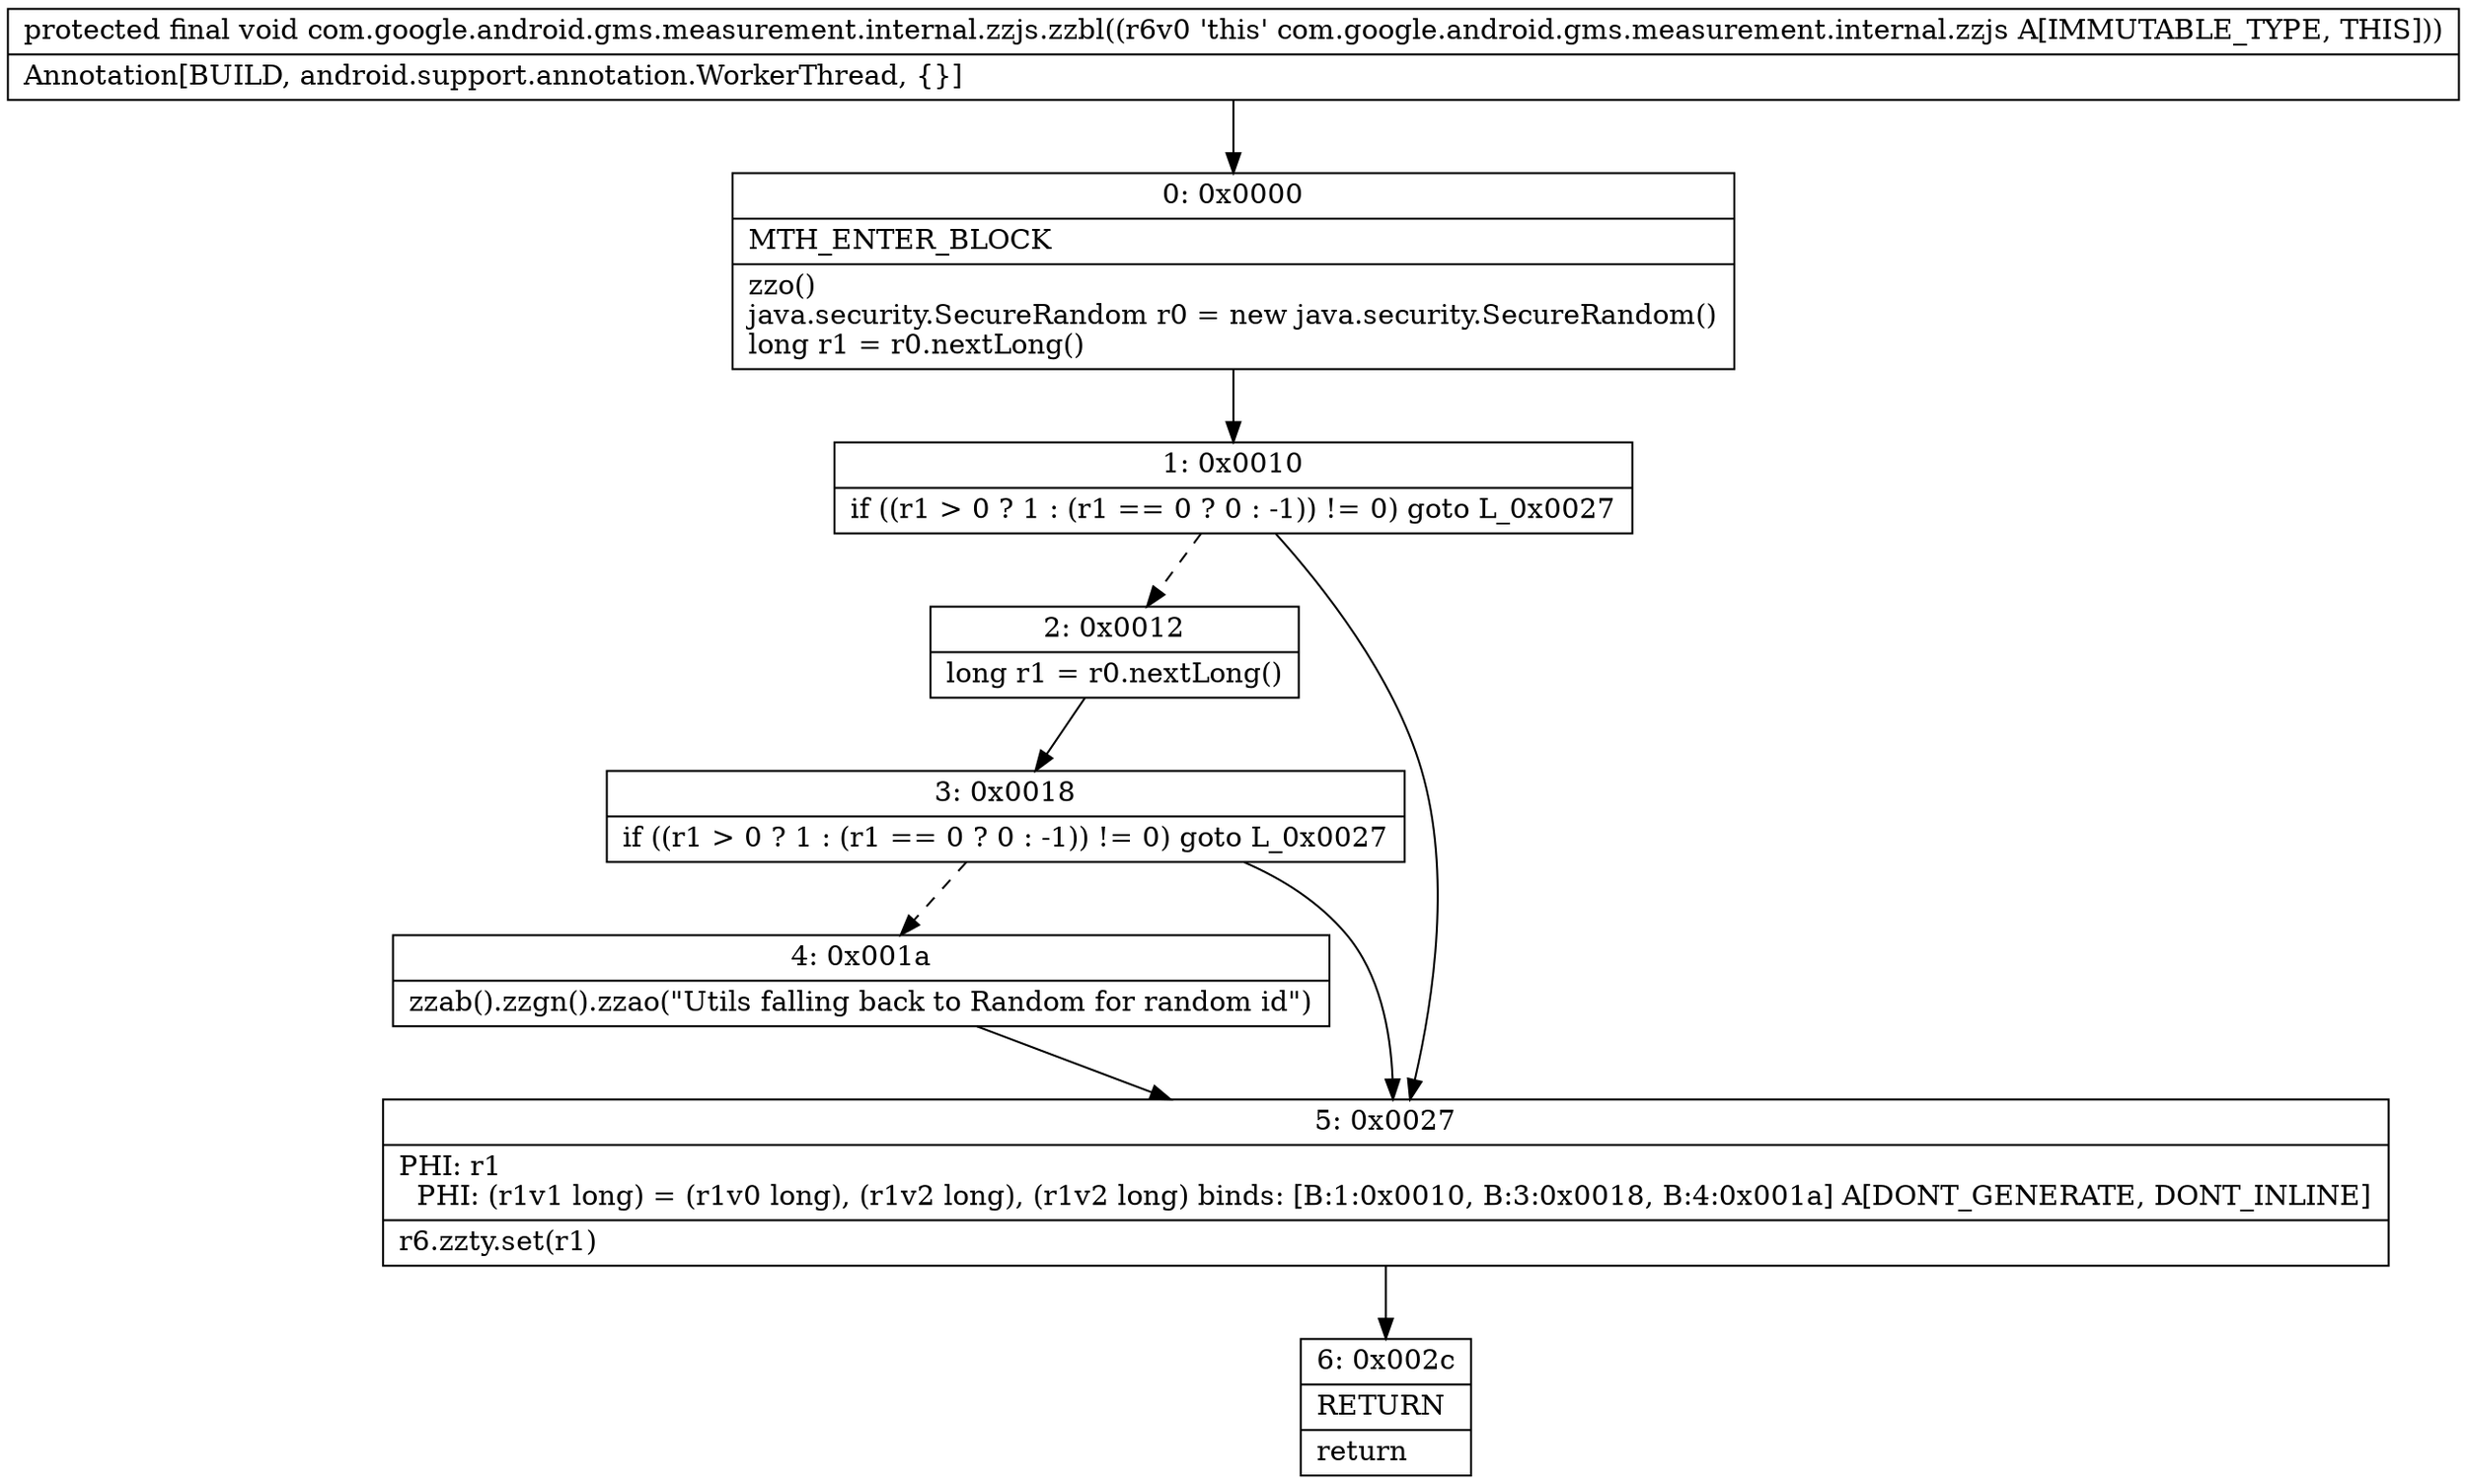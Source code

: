 digraph "CFG forcom.google.android.gms.measurement.internal.zzjs.zzbl()V" {
Node_0 [shape=record,label="{0\:\ 0x0000|MTH_ENTER_BLOCK\l|zzo()\ljava.security.SecureRandom r0 = new java.security.SecureRandom()\llong r1 = r0.nextLong()\l}"];
Node_1 [shape=record,label="{1\:\ 0x0010|if ((r1 \> 0 ? 1 : (r1 == 0 ? 0 : \-1)) != 0) goto L_0x0027\l}"];
Node_2 [shape=record,label="{2\:\ 0x0012|long r1 = r0.nextLong()\l}"];
Node_3 [shape=record,label="{3\:\ 0x0018|if ((r1 \> 0 ? 1 : (r1 == 0 ? 0 : \-1)) != 0) goto L_0x0027\l}"];
Node_4 [shape=record,label="{4\:\ 0x001a|zzab().zzgn().zzao(\"Utils falling back to Random for random id\")\l}"];
Node_5 [shape=record,label="{5\:\ 0x0027|PHI: r1 \l  PHI: (r1v1 long) = (r1v0 long), (r1v2 long), (r1v2 long) binds: [B:1:0x0010, B:3:0x0018, B:4:0x001a] A[DONT_GENERATE, DONT_INLINE]\l|r6.zzty.set(r1)\l}"];
Node_6 [shape=record,label="{6\:\ 0x002c|RETURN\l|return\l}"];
MethodNode[shape=record,label="{protected final void com.google.android.gms.measurement.internal.zzjs.zzbl((r6v0 'this' com.google.android.gms.measurement.internal.zzjs A[IMMUTABLE_TYPE, THIS]))  | Annotation[BUILD, android.support.annotation.WorkerThread, \{\}]\l}"];
MethodNode -> Node_0;
Node_0 -> Node_1;
Node_1 -> Node_2[style=dashed];
Node_1 -> Node_5;
Node_2 -> Node_3;
Node_3 -> Node_4[style=dashed];
Node_3 -> Node_5;
Node_4 -> Node_5;
Node_5 -> Node_6;
}

